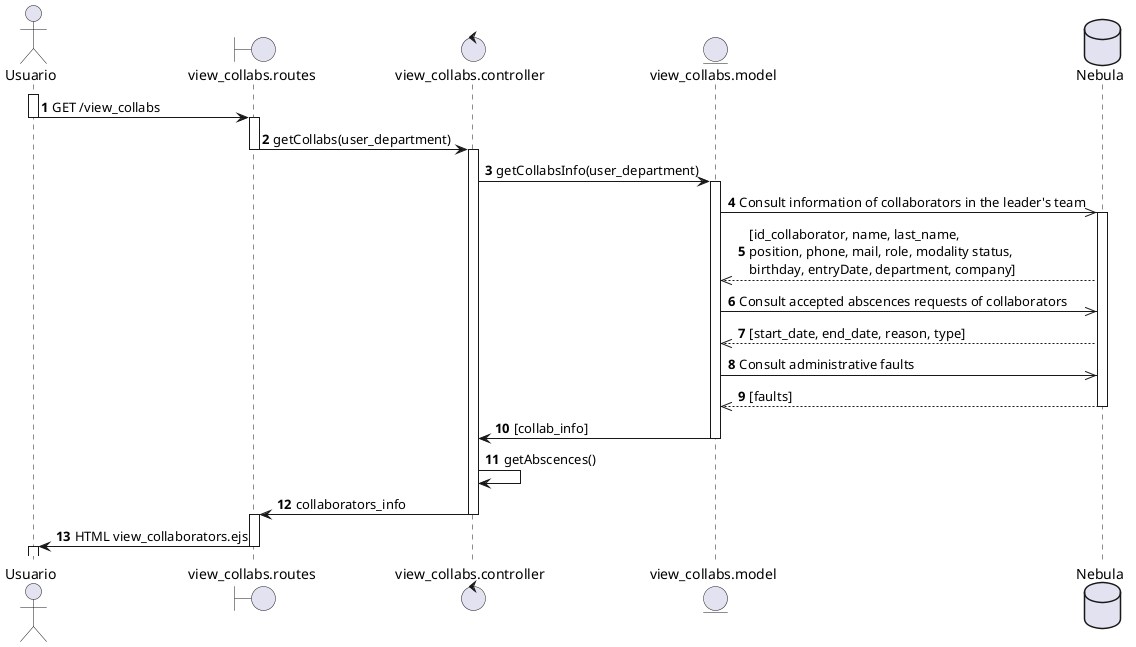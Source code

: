 @startuml Prueba
autonumber
actor Usuario as u
boundary view_collabs.routes as vcr
control view_collabs.controller as vcc
entity view_collabs.model as vcm
database Nebula as db

activate u
u -> vcr : GET /view_collabs
deactivate u

activate vcr
vcr -> vcc : getCollabs(user_department)
deactivate vcr

activate vcc
vcc -> vcm : getCollabsInfo(user_department)

activate vcm
vcm ->> db : Consult information of collaborators in the leader's team
activate db
db -->> vcm : [id_collaborator, name, last_name, \nposition, phone, mail, role, modality status, \nbirthday, entryDate, department, company]
vcm ->> db : Consult accepted abscences requests of collaborators
db -->> vcm : [start_date, end_date, reason, type]
vcm ->> db : Consult administrative faults
db -->> vcm : [faults]
deactivate db

vcm -> vcc : [collab_info]
deactivate vcm
vcc -> vcc : getAbscences()
vcc -> vcr : collaborators_info
deactivate vcc
activate vcr
vcr -> u : HTML view_collaborators.ejs
deactivate vcr
activate u


@enduml